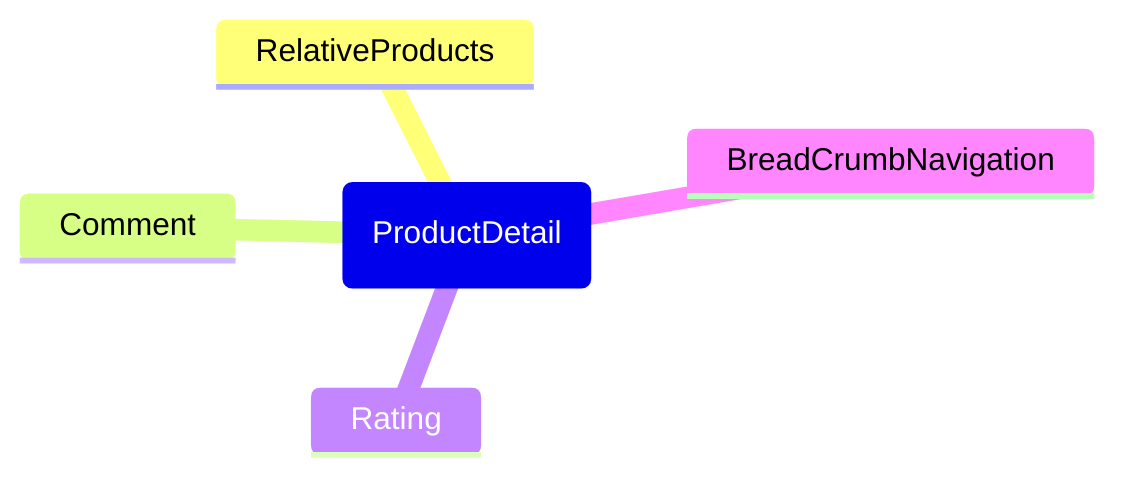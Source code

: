 ---
title: Product Detail
---
mindmap
ProductDetail(ProductDetail)
    RelativeProducts
    Comment
    Rating
    BreadCrumbNavigation